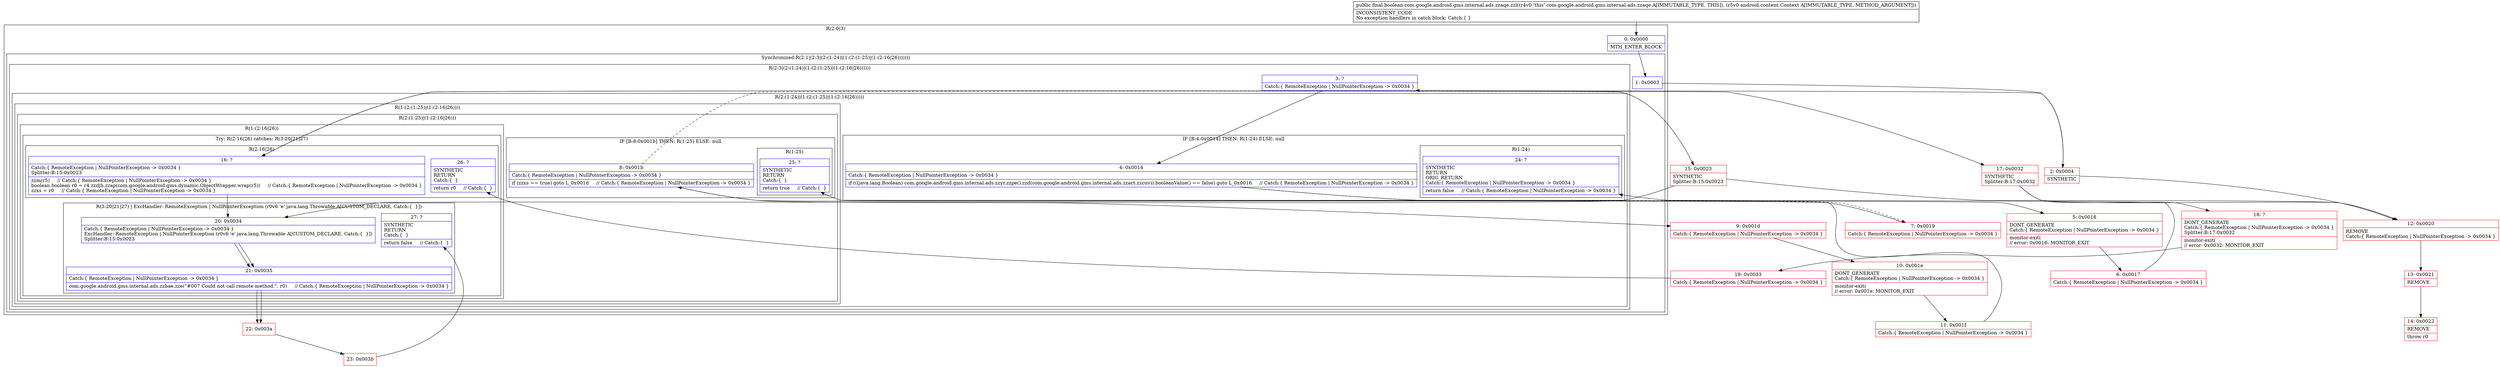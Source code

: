digraph "CFG forcom.google.android.gms.internal.ads.zzaqe.zzl(Landroid\/content\/Context;)Z" {
subgraph cluster_Region_732632821 {
label = "R(2:0|3)";
node [shape=record,color=blue];
Node_0 [shape=record,label="{0\:\ 0x0000|MTH_ENTER_BLOCK\l}"];
subgraph cluster_SynchronizedRegion_1845172506 {
label = "Synchronized:R(2:1|(2:3|(2:(1:24)|(1:(2:(1:25)|(1:(2:16|26)))))))";
node [shape=record,color=blue];
Node_1 [shape=record,label="{1\:\ 0x0003}"];
subgraph cluster_Region_873109549 {
label = "R(2:3|(2:(1:24)|(1:(2:(1:25)|(1:(2:16|26))))))";
node [shape=record,color=blue];
Node_3 [shape=record,label="{3\:\ ?|Catch:\{ RemoteException \| NullPointerException \-\> 0x0034 \}\l}"];
subgraph cluster_Region_2081806708 {
label = "R(2:(1:24)|(1:(2:(1:25)|(1:(2:16|26)))))";
node [shape=record,color=blue];
subgraph cluster_IfRegion_268068029 {
label = "IF [B:4:0x0014] THEN: R(1:24) ELSE: null";
node [shape=record,color=blue];
Node_4 [shape=record,label="{4\:\ 0x0014|Catch:\{ RemoteException \| NullPointerException \-\> 0x0034 \}\l|if (((java.lang.Boolean) com.google.android.gms.internal.ads.zzyr.zzpe().zzd(com.google.android.gms.internal.ads.zzact.zzcuv)).booleanValue() == false) goto L_0x0016     \/\/ Catch:\{ RemoteException \| NullPointerException \-\> 0x0034 \}\l}"];
subgraph cluster_Region_989634449 {
label = "R(1:24)";
node [shape=record,color=blue];
Node_24 [shape=record,label="{24\:\ ?|SYNTHETIC\lRETURN\lORIG_RETURN\lCatch:\{ RemoteException \| NullPointerException \-\> 0x0034 \}\l|return false     \/\/ Catch:\{ RemoteException \| NullPointerException \-\> 0x0034 \}\l}"];
}
}
subgraph cluster_Region_1515692819 {
label = "R(1:(2:(1:25)|(1:(2:16|26))))";
node [shape=record,color=blue];
subgraph cluster_Region_148574036 {
label = "R(2:(1:25)|(1:(2:16|26)))";
node [shape=record,color=blue];
subgraph cluster_IfRegion_1423465854 {
label = "IF [B:8:0x001b] THEN: R(1:25) ELSE: null";
node [shape=record,color=blue];
Node_8 [shape=record,label="{8\:\ 0x001b|Catch:\{ RemoteException \| NullPointerException \-\> 0x0034 \}\l|if (zzxs == true) goto L_0x001d     \/\/ Catch:\{ RemoteException \| NullPointerException \-\> 0x0034 \}\l}"];
subgraph cluster_Region_168185955 {
label = "R(1:25)";
node [shape=record,color=blue];
Node_25 [shape=record,label="{25\:\ ?|SYNTHETIC\lRETURN\lCatch:\{  \}\l|return true     \/\/ Catch:\{  \}\l}"];
}
}
subgraph cluster_Region_1840129291 {
label = "R(1:(2:16|26))";
node [shape=record,color=blue];
subgraph cluster_TryCatchRegion_1038038597 {
label = "Try: R(2:16|26) catches: R(3:20|21|27)";
node [shape=record,color=blue];
subgraph cluster_Region_1914227116 {
label = "R(2:16|26)";
node [shape=record,color=blue];
Node_16 [shape=record,label="{16\:\ ?|Catch:\{ RemoteException \| NullPointerException \-\> 0x0034 \}\lSplitter:B:15:0x0023\l|zzm(r5)     \/\/ Catch:\{ RemoteException \| NullPointerException \-\> 0x0034 \}\lboolean boolean r0 = r4.zzdjh.zzap(com.google.android.gms.dynamic.ObjectWrapper.wrap(r5))     \/\/ Catch:\{ RemoteException \| NullPointerException \-\> 0x0034 \}\lzzxs = r0     \/\/ Catch:\{ RemoteException \| NullPointerException \-\> 0x0034 \}\l}"];
Node_26 [shape=record,label="{26\:\ ?|SYNTHETIC\lRETURN\lCatch:\{  \}\l|return r0     \/\/ Catch:\{  \}\l}"];
}
subgraph cluster_Region_737849133 {
label = "R(3:20|21|27) | ExcHandler: RemoteException \| NullPointerException (r0v6 'e' java.lang.Throwable A[CUSTOM_DECLARE, Catch:\{  \}])\l";
node [shape=record,color=blue];
Node_20 [shape=record,label="{20\:\ 0x0034|Catch:\{ RemoteException \| NullPointerException \-\> 0x0034 \}\lExcHandler: RemoteException \| NullPointerException (r0v6 'e' java.lang.Throwable A[CUSTOM_DECLARE, Catch:\{  \}])\lSplitter:B:15:0x0023\l}"];
Node_21 [shape=record,label="{21\:\ 0x0035|Catch:\{ RemoteException \| NullPointerException \-\> 0x0034 \}\l|com.google.android.gms.internal.ads.zzbae.zze(\"#007 Could not call remote method.\", r0)     \/\/ Catch:\{ RemoteException \| NullPointerException \-\> 0x0034 \}\l}"];
Node_27 [shape=record,label="{27\:\ ?|SYNTHETIC\lRETURN\lCatch:\{  \}\l|return false     \/\/ Catch:\{  \}\l}"];
}
}
}
}
}
}
}
}
}
subgraph cluster_Region_737849133 {
label = "R(3:20|21|27) | ExcHandler: RemoteException \| NullPointerException (r0v6 'e' java.lang.Throwable A[CUSTOM_DECLARE, Catch:\{  \}])\l";
node [shape=record,color=blue];
Node_20 [shape=record,label="{20\:\ 0x0034|Catch:\{ RemoteException \| NullPointerException \-\> 0x0034 \}\lExcHandler: RemoteException \| NullPointerException (r0v6 'e' java.lang.Throwable A[CUSTOM_DECLARE, Catch:\{  \}])\lSplitter:B:15:0x0023\l}"];
Node_21 [shape=record,label="{21\:\ 0x0035|Catch:\{ RemoteException \| NullPointerException \-\> 0x0034 \}\l|com.google.android.gms.internal.ads.zzbae.zze(\"#007 Could not call remote method.\", r0)     \/\/ Catch:\{ RemoteException \| NullPointerException \-\> 0x0034 \}\l}"];
Node_27 [shape=record,label="{27\:\ ?|SYNTHETIC\lRETURN\lCatch:\{  \}\l|return false     \/\/ Catch:\{  \}\l}"];
}
Node_2 [shape=record,color=red,label="{2\:\ 0x0004|SYNTHETIC\l}"];
Node_5 [shape=record,color=red,label="{5\:\ 0x0016|DONT_GENERATE\lCatch:\{ RemoteException \| NullPointerException \-\> 0x0034 \}\l|monitor\-exit(\l\/\/ error: 0x0016: MONITOR_EXIT  \l}"];
Node_6 [shape=record,color=red,label="{6\:\ 0x0017|Catch:\{ RemoteException \| NullPointerException \-\> 0x0034 \}\l}"];
Node_7 [shape=record,color=red,label="{7\:\ 0x0019|Catch:\{ RemoteException \| NullPointerException \-\> 0x0034 \}\l}"];
Node_9 [shape=record,color=red,label="{9\:\ 0x001d|Catch:\{ RemoteException \| NullPointerException \-\> 0x0034 \}\l}"];
Node_10 [shape=record,color=red,label="{10\:\ 0x001e|DONT_GENERATE\lCatch:\{ RemoteException \| NullPointerException \-\> 0x0034 \}\l|monitor\-exit(\l\/\/ error: 0x001e: MONITOR_EXIT  \l}"];
Node_11 [shape=record,color=red,label="{11\:\ 0x001f|Catch:\{ RemoteException \| NullPointerException \-\> 0x0034 \}\l}"];
Node_12 [shape=record,color=red,label="{12\:\ 0x0020|REMOVE\lCatch:\{ RemoteException \| NullPointerException \-\> 0x0034 \}\l}"];
Node_13 [shape=record,color=red,label="{13\:\ 0x0021|REMOVE\l}"];
Node_14 [shape=record,color=red,label="{14\:\ 0x0022|REMOVE\l|throw r0\l}"];
Node_15 [shape=record,color=red,label="{15\:\ 0x0023|SYNTHETIC\lSplitter:B:15:0x0023\l}"];
Node_17 [shape=record,color=red,label="{17\:\ 0x0032|SYNTHETIC\lSplitter:B:17:0x0032\l}"];
Node_18 [shape=record,color=red,label="{18\:\ ?|DONT_GENERATE\lCatch:\{ RemoteException \| NullPointerException \-\> 0x0034 \}\lSplitter:B:17:0x0032\l|monitor\-exit(\l\/\/ error: 0x0032: MONITOR_EXIT  \l}"];
Node_19 [shape=record,color=red,label="{19\:\ 0x0033|Catch:\{ RemoteException \| NullPointerException \-\> 0x0034 \}\l}"];
Node_22 [shape=record,color=red,label="{22\:\ 0x003a}"];
Node_23 [shape=record,color=red,label="{23\:\ 0x003b}"];
MethodNode[shape=record,label="{public final boolean com.google.android.gms.internal.ads.zzaqe.zzl((r4v0 'this' com.google.android.gms.internal.ads.zzaqe A[IMMUTABLE_TYPE, THIS]), (r5v0 android.content.Context A[IMMUTABLE_TYPE, METHOD_ARGUMENT]))  | INCONSISTENT_CODE\lNo exception handlers in catch block: Catch:\{  \}\l}"];
MethodNode -> Node_0;
Node_0 -> Node_1;
Node_1 -> Node_2;
Node_3 -> Node_4;
Node_4 -> Node_5;
Node_4 -> Node_7[style=dashed];
Node_8 -> Node_9;
Node_8 -> Node_15[style=dashed];
Node_16 -> Node_17;
Node_16 -> Node_20;
Node_20 -> Node_21;
Node_21 -> Node_22;
Node_20 -> Node_21;
Node_21 -> Node_22;
Node_2 -> Node_3;
Node_2 -> Node_12;
Node_5 -> Node_6;
Node_6 -> Node_24;
Node_7 -> Node_8;
Node_9 -> Node_10;
Node_10 -> Node_11;
Node_11 -> Node_25;
Node_12 -> Node_13;
Node_13 -> Node_14;
Node_15 -> Node_16;
Node_15 -> Node_20;
Node_15 -> Node_12;
Node_17 -> Node_18;
Node_17 -> Node_12;
Node_18 -> Node_19;
Node_19 -> Node_26;
Node_22 -> Node_23;
Node_23 -> Node_27;
}

